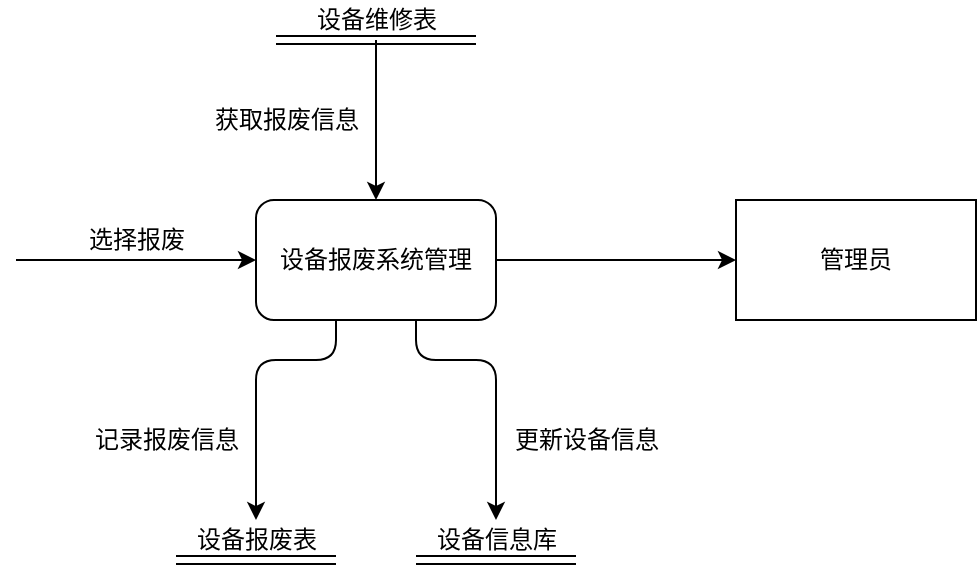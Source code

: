 <mxfile version="13.7.3" type="device"><diagram id="cnS0KDv1aCJHVx-_k6aj" name="第 1 页"><mxGraphModel dx="1086" dy="816" grid="1" gridSize="10" guides="1" tooltips="1" connect="1" arrows="1" fold="1" page="1" pageScale="1" pageWidth="827" pageHeight="1169" math="0" shadow="0"><root><mxCell id="0"/><mxCell id="1" parent="0"/><mxCell id="pxzpahU2m3bI-WbLrUlm-1" value="设备报废系统管理" style="rounded=1;whiteSpace=wrap;html=1;" vertex="1" parent="1"><mxGeometry x="320" y="360" width="120" height="60" as="geometry"/></mxCell><mxCell id="pxzpahU2m3bI-WbLrUlm-2" value="" style="endArrow=classic;html=1;entryX=0;entryY=0.5;entryDx=0;entryDy=0;" edge="1" parent="1" target="pxzpahU2m3bI-WbLrUlm-1"><mxGeometry width="50" height="50" relative="1" as="geometry"><mxPoint x="200" y="390" as="sourcePoint"/><mxPoint x="250" y="350" as="targetPoint"/></mxGeometry></mxCell><mxCell id="pxzpahU2m3bI-WbLrUlm-3" value="选择报废" style="text;html=1;align=center;verticalAlign=middle;resizable=0;points=[];autosize=1;" vertex="1" parent="1"><mxGeometry x="230" y="370" width="60" height="20" as="geometry"/></mxCell><mxCell id="pxzpahU2m3bI-WbLrUlm-4" value="" style="endArrow=classic;html=1;" edge="1" parent="1"><mxGeometry width="50" height="50" relative="1" as="geometry"><mxPoint x="440" y="390" as="sourcePoint"/><mxPoint x="560" y="390" as="targetPoint"/></mxGeometry></mxCell><mxCell id="pxzpahU2m3bI-WbLrUlm-5" value="" style="shape=link;html=1;" edge="1" parent="1"><mxGeometry width="100" relative="1" as="geometry"><mxPoint x="330" y="280" as="sourcePoint"/><mxPoint x="430" y="280" as="targetPoint"/></mxGeometry></mxCell><mxCell id="pxzpahU2m3bI-WbLrUlm-6" value="设备维修表" style="text;html=1;align=center;verticalAlign=middle;resizable=0;points=[];autosize=1;" vertex="1" parent="1"><mxGeometry x="340" y="260" width="80" height="20" as="geometry"/></mxCell><mxCell id="pxzpahU2m3bI-WbLrUlm-7" value="" style="endArrow=classic;html=1;entryX=0.5;entryY=0;entryDx=0;entryDy=0;" edge="1" parent="1" target="pxzpahU2m3bI-WbLrUlm-1"><mxGeometry width="50" height="50" relative="1" as="geometry"><mxPoint x="380" y="280" as="sourcePoint"/><mxPoint x="430" y="230" as="targetPoint"/></mxGeometry></mxCell><mxCell id="pxzpahU2m3bI-WbLrUlm-8" value="获取报废信息" style="text;html=1;align=center;verticalAlign=middle;resizable=0;points=[];autosize=1;" vertex="1" parent="1"><mxGeometry x="290" y="310" width="90" height="20" as="geometry"/></mxCell><mxCell id="pxzpahU2m3bI-WbLrUlm-9" value="" style="endArrow=classic;html=1;" edge="1" parent="1"><mxGeometry width="50" height="50" relative="1" as="geometry"><mxPoint x="360" y="420" as="sourcePoint"/><mxPoint x="320" y="520" as="targetPoint"/><Array as="points"><mxPoint x="360" y="440"/><mxPoint x="320" y="440"/></Array></mxGeometry></mxCell><mxCell id="pxzpahU2m3bI-WbLrUlm-10" value="" style="endArrow=classic;html=1;" edge="1" parent="1"><mxGeometry width="50" height="50" relative="1" as="geometry"><mxPoint x="400" y="420" as="sourcePoint"/><mxPoint x="440" y="520" as="targetPoint"/><Array as="points"><mxPoint x="400" y="440"/><mxPoint x="440" y="440"/></Array></mxGeometry></mxCell><mxCell id="pxzpahU2m3bI-WbLrUlm-11" value="" style="shape=link;html=1;" edge="1" parent="1"><mxGeometry width="100" relative="1" as="geometry"><mxPoint x="280" y="540" as="sourcePoint"/><mxPoint x="360" y="540" as="targetPoint"/></mxGeometry></mxCell><mxCell id="pxzpahU2m3bI-WbLrUlm-12" value="设备报废表" style="text;html=1;align=center;verticalAlign=middle;resizable=0;points=[];autosize=1;" vertex="1" parent="1"><mxGeometry x="280" y="520" width="80" height="20" as="geometry"/></mxCell><mxCell id="pxzpahU2m3bI-WbLrUlm-13" value="" style="shape=link;html=1;" edge="1" parent="1"><mxGeometry width="100" relative="1" as="geometry"><mxPoint x="400" y="540" as="sourcePoint"/><mxPoint x="480" y="540" as="targetPoint"/></mxGeometry></mxCell><mxCell id="pxzpahU2m3bI-WbLrUlm-14" value="设备信息库" style="text;html=1;align=center;verticalAlign=middle;resizable=0;points=[];autosize=1;" vertex="1" parent="1"><mxGeometry x="400" y="520" width="80" height="20" as="geometry"/></mxCell><mxCell id="pxzpahU2m3bI-WbLrUlm-15" value="更新设备信息" style="text;html=1;align=center;verticalAlign=middle;resizable=0;points=[];autosize=1;" vertex="1" parent="1"><mxGeometry x="440" y="470" width="90" height="20" as="geometry"/></mxCell><mxCell id="pxzpahU2m3bI-WbLrUlm-16" value="记录报废信息" style="text;html=1;align=center;verticalAlign=middle;resizable=0;points=[];autosize=1;" vertex="1" parent="1"><mxGeometry x="230" y="470" width="90" height="20" as="geometry"/></mxCell><mxCell id="pxzpahU2m3bI-WbLrUlm-17" value="管理员" style="rounded=0;whiteSpace=wrap;html=1;" vertex="1" parent="1"><mxGeometry x="560" y="360" width="120" height="60" as="geometry"/></mxCell></root></mxGraphModel></diagram></mxfile>